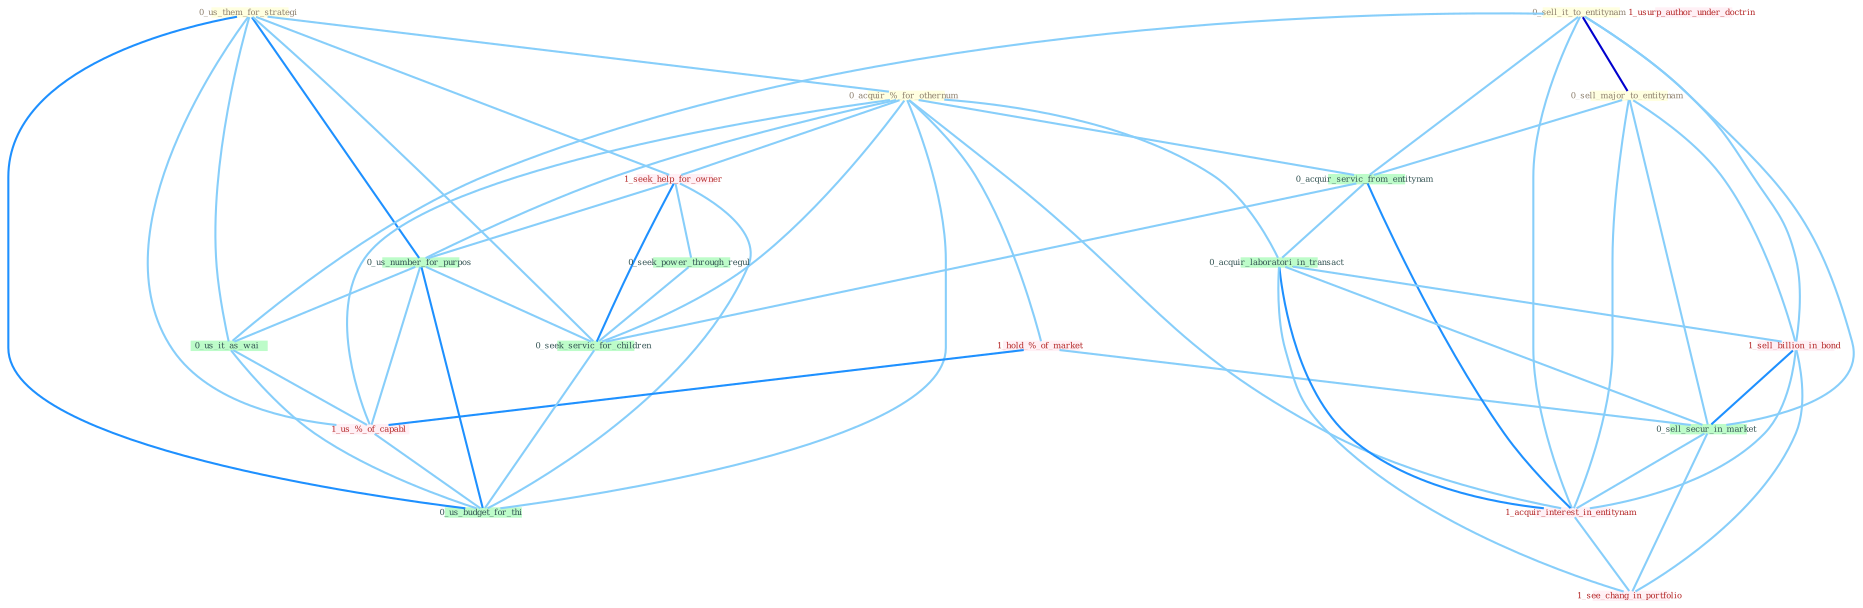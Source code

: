 Graph G{ 
    node
    [shape=polygon,style=filled,width=.5,height=.06,color="#BDFCC9",fixedsize=true,fontsize=4,
    fontcolor="#2f4f4f"];
    {node
    [color="#ffffe0", fontcolor="#8b7d6b"] "0_us_them_for_strategi " "0_sell_it_to_entitynam " "0_acquir_%_for_othernum " "0_sell_major_to_entitynam "}
{node [color="#fff0f5", fontcolor="#b22222"] "1_seek_help_for_owner " "1_hold_%_of_market " "1_sell_billion_in_bond " "1_usurp_author_under_doctrin " "1_us_%_of_capabl " "1_acquir_interest_in_entitynam " "1_see_chang_in_portfolio "}
edge [color="#B0E2FF"];

	"0_us_them_for_strategi " -- "0_acquir_%_for_othernum " [w="1", color="#87cefa" ];
	"0_us_them_for_strategi " -- "1_seek_help_for_owner " [w="1", color="#87cefa" ];
	"0_us_them_for_strategi " -- "0_us_number_for_purpos " [w="2", color="#1e90ff" , len=0.8];
	"0_us_them_for_strategi " -- "0_us_it_as_wai " [w="1", color="#87cefa" ];
	"0_us_them_for_strategi " -- "1_us_%_of_capabl " [w="1", color="#87cefa" ];
	"0_us_them_for_strategi " -- "0_seek_servic_for_children " [w="1", color="#87cefa" ];
	"0_us_them_for_strategi " -- "0_us_budget_for_thi " [w="2", color="#1e90ff" , len=0.8];
	"0_sell_it_to_entitynam " -- "0_sell_major_to_entitynam " [w="3", color="#0000cd" , len=0.6];
	"0_sell_it_to_entitynam " -- "0_acquir_servic_from_entitynam " [w="1", color="#87cefa" ];
	"0_sell_it_to_entitynam " -- "1_sell_billion_in_bond " [w="1", color="#87cefa" ];
	"0_sell_it_to_entitynam " -- "0_us_it_as_wai " [w="1", color="#87cefa" ];
	"0_sell_it_to_entitynam " -- "0_sell_secur_in_market " [w="1", color="#87cefa" ];
	"0_sell_it_to_entitynam " -- "1_acquir_interest_in_entitynam " [w="1", color="#87cefa" ];
	"0_acquir_%_for_othernum " -- "1_seek_help_for_owner " [w="1", color="#87cefa" ];
	"0_acquir_%_for_othernum " -- "0_acquir_servic_from_entitynam " [w="1", color="#87cefa" ];
	"0_acquir_%_for_othernum " -- "1_hold_%_of_market " [w="1", color="#87cefa" ];
	"0_acquir_%_for_othernum " -- "0_us_number_for_purpos " [w="1", color="#87cefa" ];
	"0_acquir_%_for_othernum " -- "0_acquir_laboratori_in_transact " [w="1", color="#87cefa" ];
	"0_acquir_%_for_othernum " -- "1_us_%_of_capabl " [w="1", color="#87cefa" ];
	"0_acquir_%_for_othernum " -- "1_acquir_interest_in_entitynam " [w="1", color="#87cefa" ];
	"0_acquir_%_for_othernum " -- "0_seek_servic_for_children " [w="1", color="#87cefa" ];
	"0_acquir_%_for_othernum " -- "0_us_budget_for_thi " [w="1", color="#87cefa" ];
	"0_sell_major_to_entitynam " -- "0_acquir_servic_from_entitynam " [w="1", color="#87cefa" ];
	"0_sell_major_to_entitynam " -- "1_sell_billion_in_bond " [w="1", color="#87cefa" ];
	"0_sell_major_to_entitynam " -- "0_sell_secur_in_market " [w="1", color="#87cefa" ];
	"0_sell_major_to_entitynam " -- "1_acquir_interest_in_entitynam " [w="1", color="#87cefa" ];
	"1_seek_help_for_owner " -- "0_seek_power_through_regul " [w="1", color="#87cefa" ];
	"1_seek_help_for_owner " -- "0_us_number_for_purpos " [w="1", color="#87cefa" ];
	"1_seek_help_for_owner " -- "0_seek_servic_for_children " [w="2", color="#1e90ff" , len=0.8];
	"1_seek_help_for_owner " -- "0_us_budget_for_thi " [w="1", color="#87cefa" ];
	"0_acquir_servic_from_entitynam " -- "0_acquir_laboratori_in_transact " [w="1", color="#87cefa" ];
	"0_acquir_servic_from_entitynam " -- "1_acquir_interest_in_entitynam " [w="2", color="#1e90ff" , len=0.8];
	"0_acquir_servic_from_entitynam " -- "0_seek_servic_for_children " [w="1", color="#87cefa" ];
	"1_hold_%_of_market " -- "1_us_%_of_capabl " [w="2", color="#1e90ff" , len=0.8];
	"1_hold_%_of_market " -- "0_sell_secur_in_market " [w="1", color="#87cefa" ];
	"0_seek_power_through_regul " -- "0_seek_servic_for_children " [w="1", color="#87cefa" ];
	"0_us_number_for_purpos " -- "0_us_it_as_wai " [w="1", color="#87cefa" ];
	"0_us_number_for_purpos " -- "1_us_%_of_capabl " [w="1", color="#87cefa" ];
	"0_us_number_for_purpos " -- "0_seek_servic_for_children " [w="1", color="#87cefa" ];
	"0_us_number_for_purpos " -- "0_us_budget_for_thi " [w="2", color="#1e90ff" , len=0.8];
	"0_acquir_laboratori_in_transact " -- "1_sell_billion_in_bond " [w="1", color="#87cefa" ];
	"0_acquir_laboratori_in_transact " -- "0_sell_secur_in_market " [w="1", color="#87cefa" ];
	"0_acquir_laboratori_in_transact " -- "1_acquir_interest_in_entitynam " [w="2", color="#1e90ff" , len=0.8];
	"0_acquir_laboratori_in_transact " -- "1_see_chang_in_portfolio " [w="1", color="#87cefa" ];
	"1_sell_billion_in_bond " -- "0_sell_secur_in_market " [w="2", color="#1e90ff" , len=0.8];
	"1_sell_billion_in_bond " -- "1_acquir_interest_in_entitynam " [w="1", color="#87cefa" ];
	"1_sell_billion_in_bond " -- "1_see_chang_in_portfolio " [w="1", color="#87cefa" ];
	"0_us_it_as_wai " -- "1_us_%_of_capabl " [w="1", color="#87cefa" ];
	"0_us_it_as_wai " -- "0_us_budget_for_thi " [w="1", color="#87cefa" ];
	"1_us_%_of_capabl " -- "0_us_budget_for_thi " [w="1", color="#87cefa" ];
	"0_sell_secur_in_market " -- "1_acquir_interest_in_entitynam " [w="1", color="#87cefa" ];
	"0_sell_secur_in_market " -- "1_see_chang_in_portfolio " [w="1", color="#87cefa" ];
	"1_acquir_interest_in_entitynam " -- "1_see_chang_in_portfolio " [w="1", color="#87cefa" ];
	"0_seek_servic_for_children " -- "0_us_budget_for_thi " [w="1", color="#87cefa" ];
}